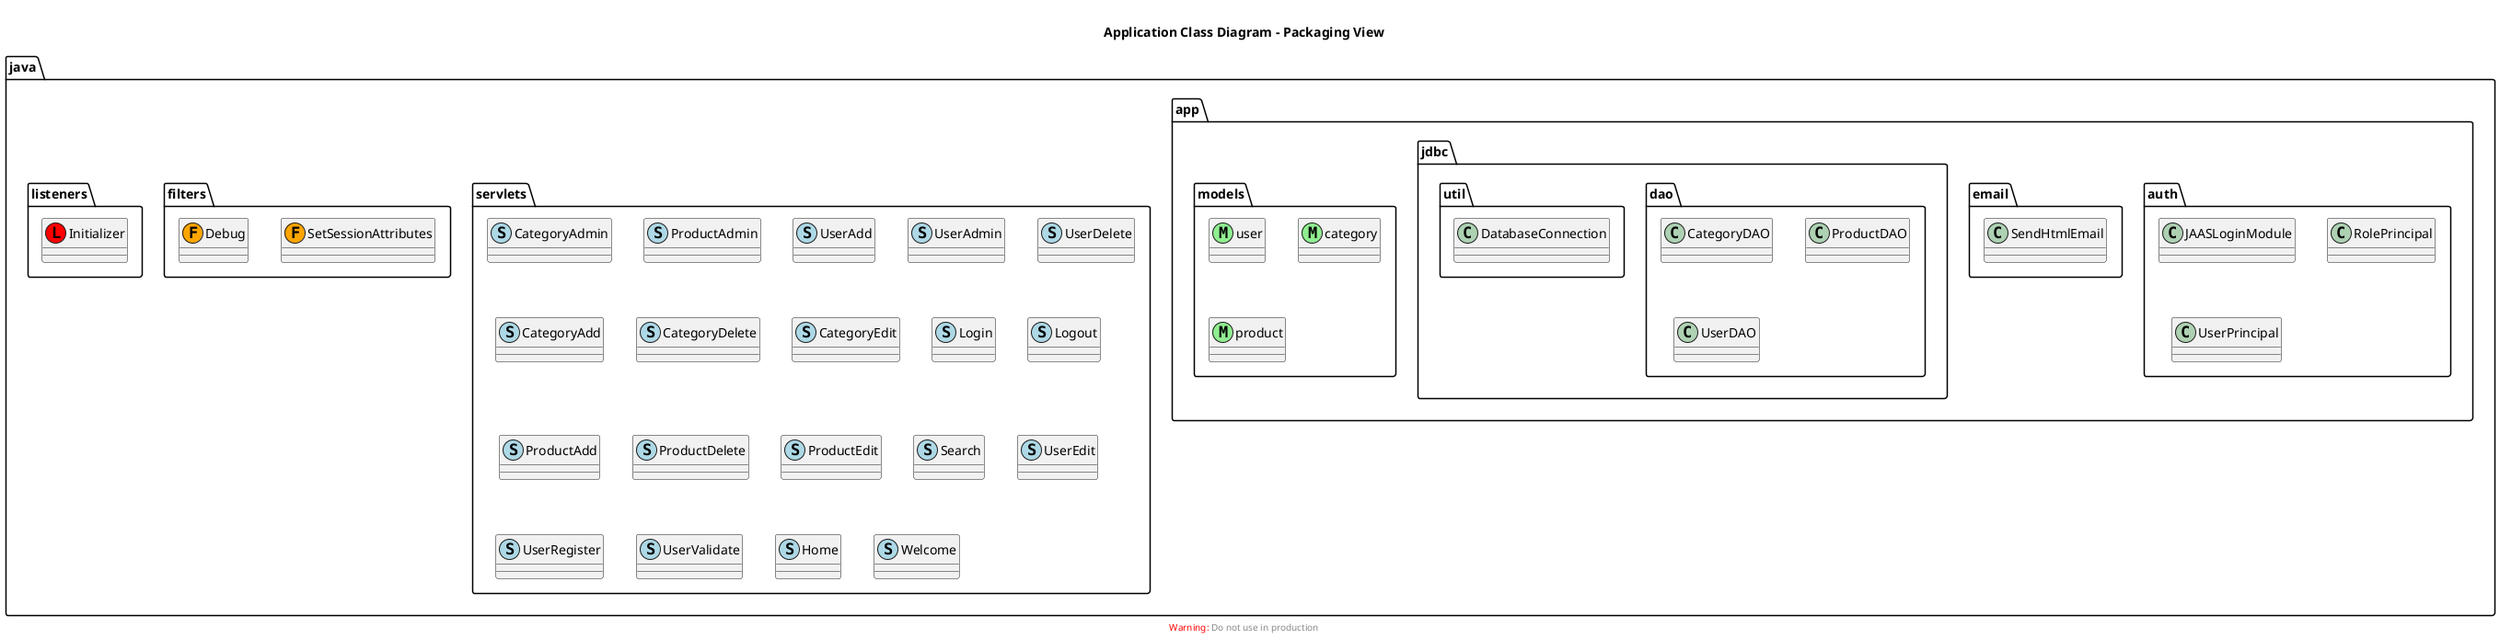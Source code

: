 @startuml app-class-logic-uml

' left to right direction

header 

endheader

title Application Class Diagram - Packaging View

footer
<font color=red>Warning:</font> Do not use in production
endfooter


!define filter(x) entity x << (F, Orange) >>
!define listener(x) entity x << (L, Red) >>
!define model(x) entity x << (M, LightGreen) >>
!define servlet(x) entity x << (S, LightBlue) >>
!define admin_servlet(x) entity x << (S, LightBlue) >>

package java {
  package app {
    package auth {
      class JAASLoginModule {}
      class RolePrincipal {}
      class UserPrincipal {}
    }
    package email {
      class SendHtmlEmail {}
    }
    package jdbc {
      package dao {
        class CategoryDAO {}
        class ProductDAO {}
        class UserDAO {}
      }
      package util {
        class DatabaseConnection {}
      }
    }
    package models {
      model(user) {}
      model(category) {}
      model(product) {}
    }
  }
  package servlets {
    admin_servlet(CategoryAdmin) {}
    admin_servlet(ProductAdmin) {}
    admin_servlet(UserAdd) {}
    admin_servlet(UserAdmin) {}
    admin_servlet(UserDelete) {}
    servlet(CategoryAdd) {}
    servlet(CategoryDelete) {}
    servlet(CategoryEdit) {}
    servlet(Login) {}
    servlet(Logout) {}
    servlet(ProductAdd) {}
    servlet(ProductDelete) {}
    servlet(ProductEdit) {}
    servlet(Search) {}
    servlet(UserEdit) {}
    servlet(UserRegister) {}
    servlet(UserValidate) {}

    servlet(Home) {}
    servlet(Welcome) {}
  }
  package filters {
    filter(SetSessionAttributes) {}
    filter(Debug) {}
  }
  package listeners {
    listener(Initializer) {}
  }
}

@enduml